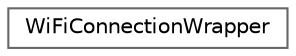digraph "Graphical Class Hierarchy"
{
 // LATEX_PDF_SIZE
  bgcolor="transparent";
  edge [fontname=Helvetica,fontsize=10,labelfontname=Helvetica,labelfontsize=10];
  node [fontname=Helvetica,fontsize=10,shape=box,height=0.2,width=0.4];
  rankdir="LR";
  Node0 [id="Node000000",label="WiFiConnectionWrapper",height=0.2,width=0.4,color="grey40", fillcolor="white", style="filled",URL="$class_wi_fi_connection_wrapper.html",tooltip=" "];
}
